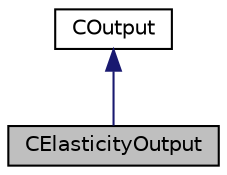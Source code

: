 digraph "CElasticityOutput"
{
 // LATEX_PDF_SIZE
  edge [fontname="Helvetica",fontsize="10",labelfontname="Helvetica",labelfontsize="10"];
  node [fontname="Helvetica",fontsize="10",shape=record];
  Node1 [label="CElasticityOutput",height=0.2,width=0.4,color="black", fillcolor="grey75", style="filled", fontcolor="black",tooltip="Output class for FEA problems."];
  Node2 -> Node1 [dir="back",color="midnightblue",fontsize="10",style="solid",fontname="Helvetica"];
  Node2 [label="COutput",height=0.2,width=0.4,color="black", fillcolor="white", style="filled",URL="$classCOutput.html",tooltip="Class for writing the convergence history and to write solution data to file."];
}
